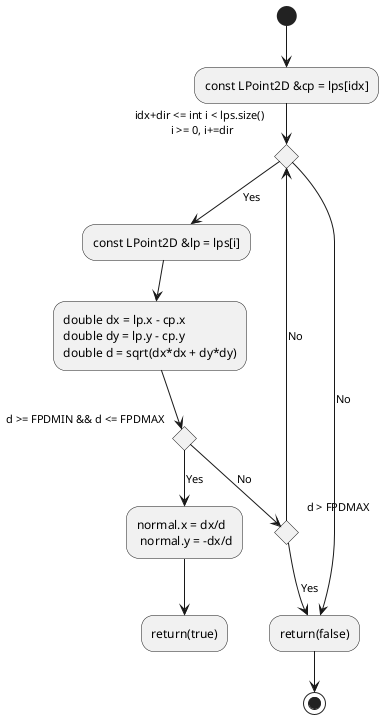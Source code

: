 @startuml

/'
    input1: int idx
    input2: const vector<LPoint2D> &lps
    input3: int dir
    input4: Vector2D &normal
'/

(*) --> "const LPoint2D &cp = lps[idx]"
--> if "idx+dir <= int i < lps.size() \n i >= 0, i+=dir" as for_i then
for_i --> [Yes] "const LPoint2D &lp = lps[i]"
--> "double dx = lp.x - cp.x
double dy = lp.y - cp.y
double d = sqrt(dx*dx + dy*dy)"
--> if "d >= FPDMIN && d <= FPDMAX"
--> [Yes] "normal.x = dx/d \n normal.y = -dx/d"
--> "return(true)"
else
--> [No] if "d > FPDMAX" then
--> [Yes] "return(false)"
else
--> [No] for_i
for_i --> [No] "return(false)"
--> (*)

@enduml